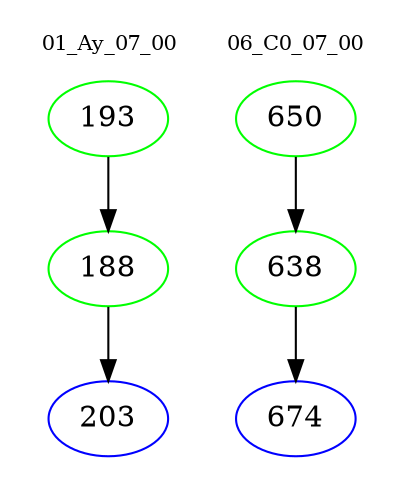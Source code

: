 digraph{
subgraph cluster_0 {
color = white
label = "01_Ay_07_00";
fontsize=10;
T0_193 [label="193", color="green"]
T0_193 -> T0_188 [color="black"]
T0_188 [label="188", color="green"]
T0_188 -> T0_203 [color="black"]
T0_203 [label="203", color="blue"]
}
subgraph cluster_1 {
color = white
label = "06_C0_07_00";
fontsize=10;
T1_650 [label="650", color="green"]
T1_650 -> T1_638 [color="black"]
T1_638 [label="638", color="green"]
T1_638 -> T1_674 [color="black"]
T1_674 [label="674", color="blue"]
}
}
